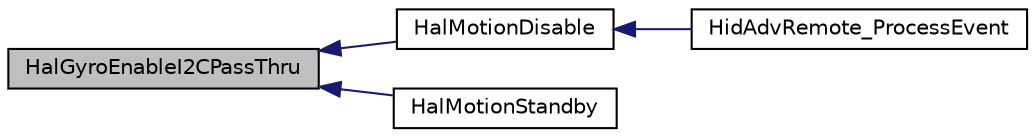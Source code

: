 digraph "HalGyroEnableI2CPassThru"
{
  edge [fontname="Helvetica",fontsize="10",labelfontname="Helvetica",labelfontsize="10"];
  node [fontname="Helvetica",fontsize="10",shape=record];
  rankdir="LR";
  Node1 [label="HalGyroEnableI2CPassThru",height=0.2,width=0.4,color="black", fillcolor="grey75", style="filled" fontcolor="black"];
  Node1 -> Node2 [dir="back",color="midnightblue",fontsize="10",style="solid",fontname="Helvetica"];
  Node2 [label="HalMotionDisable",height=0.2,width=0.4,color="black", fillcolor="white", style="filled",URL="$hal__motion_8h.html#a420a53a90313f5d6dca723f18992c36f"];
  Node2 -> Node3 [dir="back",color="midnightblue",fontsize="10",style="solid",fontname="Helvetica"];
  Node3 [label="HidAdvRemote_ProcessEvent",height=0.2,width=0.4,color="black", fillcolor="white", style="filled",URL="$hid_adv_remote_8h.html#ab3e79eb7426732f35aaf528d8220ece4"];
  Node1 -> Node4 [dir="back",color="midnightblue",fontsize="10",style="solid",fontname="Helvetica"];
  Node4 [label="HalMotionStandby",height=0.2,width=0.4,color="black", fillcolor="white", style="filled",URL="$hal__motion_8h.html#ae45bb3b20065623871a0f393f3089eb9"];
}
